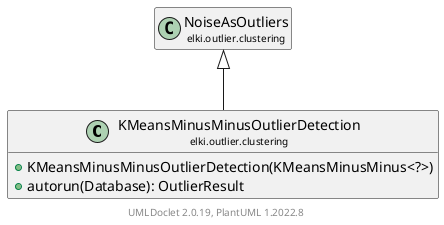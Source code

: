 @startuml
    remove .*\.(Instance|Par|Parameterizer|Factory)$
    set namespaceSeparator none
    hide empty fields
    hide empty methods

    class "<size:14>KMeansMinusMinusOutlierDetection\n<size:10>elki.outlier.clustering" as elki.outlier.clustering.KMeansMinusMinusOutlierDetection [[KMeansMinusMinusOutlierDetection.html]] {
        +KMeansMinusMinusOutlierDetection(KMeansMinusMinus<?>)
        +autorun(Database): OutlierResult
    }

    class "<size:14>NoiseAsOutliers\n<size:10>elki.outlier.clustering" as elki.outlier.clustering.NoiseAsOutliers [[NoiseAsOutliers.html]]
    class "<size:14>KMeansMinusMinusOutlierDetection.Par\n<size:10>elki.outlier.clustering" as elki.outlier.clustering.KMeansMinusMinusOutlierDetection.Par [[KMeansMinusMinusOutlierDetection.Par.html]]

    elki.outlier.clustering.NoiseAsOutliers <|-- elki.outlier.clustering.KMeansMinusMinusOutlierDetection
    elki.outlier.clustering.KMeansMinusMinusOutlierDetection +-- elki.outlier.clustering.KMeansMinusMinusOutlierDetection.Par

    center footer UMLDoclet 2.0.19, PlantUML 1.2022.8
@enduml
